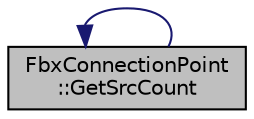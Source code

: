 digraph "FbxConnectionPoint::GetSrcCount"
{
  edge [fontname="Helvetica",fontsize="10",labelfontname="Helvetica",labelfontsize="10"];
  node [fontname="Helvetica",fontsize="10",shape=record];
  rankdir="LR";
  Node87 [label="FbxConnectionPoint\l::GetSrcCount",height=0.2,width=0.4,color="black", fillcolor="grey75", style="filled", fontcolor="black"];
  Node87 -> Node87 [dir="back",color="midnightblue",fontsize="10",style="solid",fontname="Helvetica"];
}
